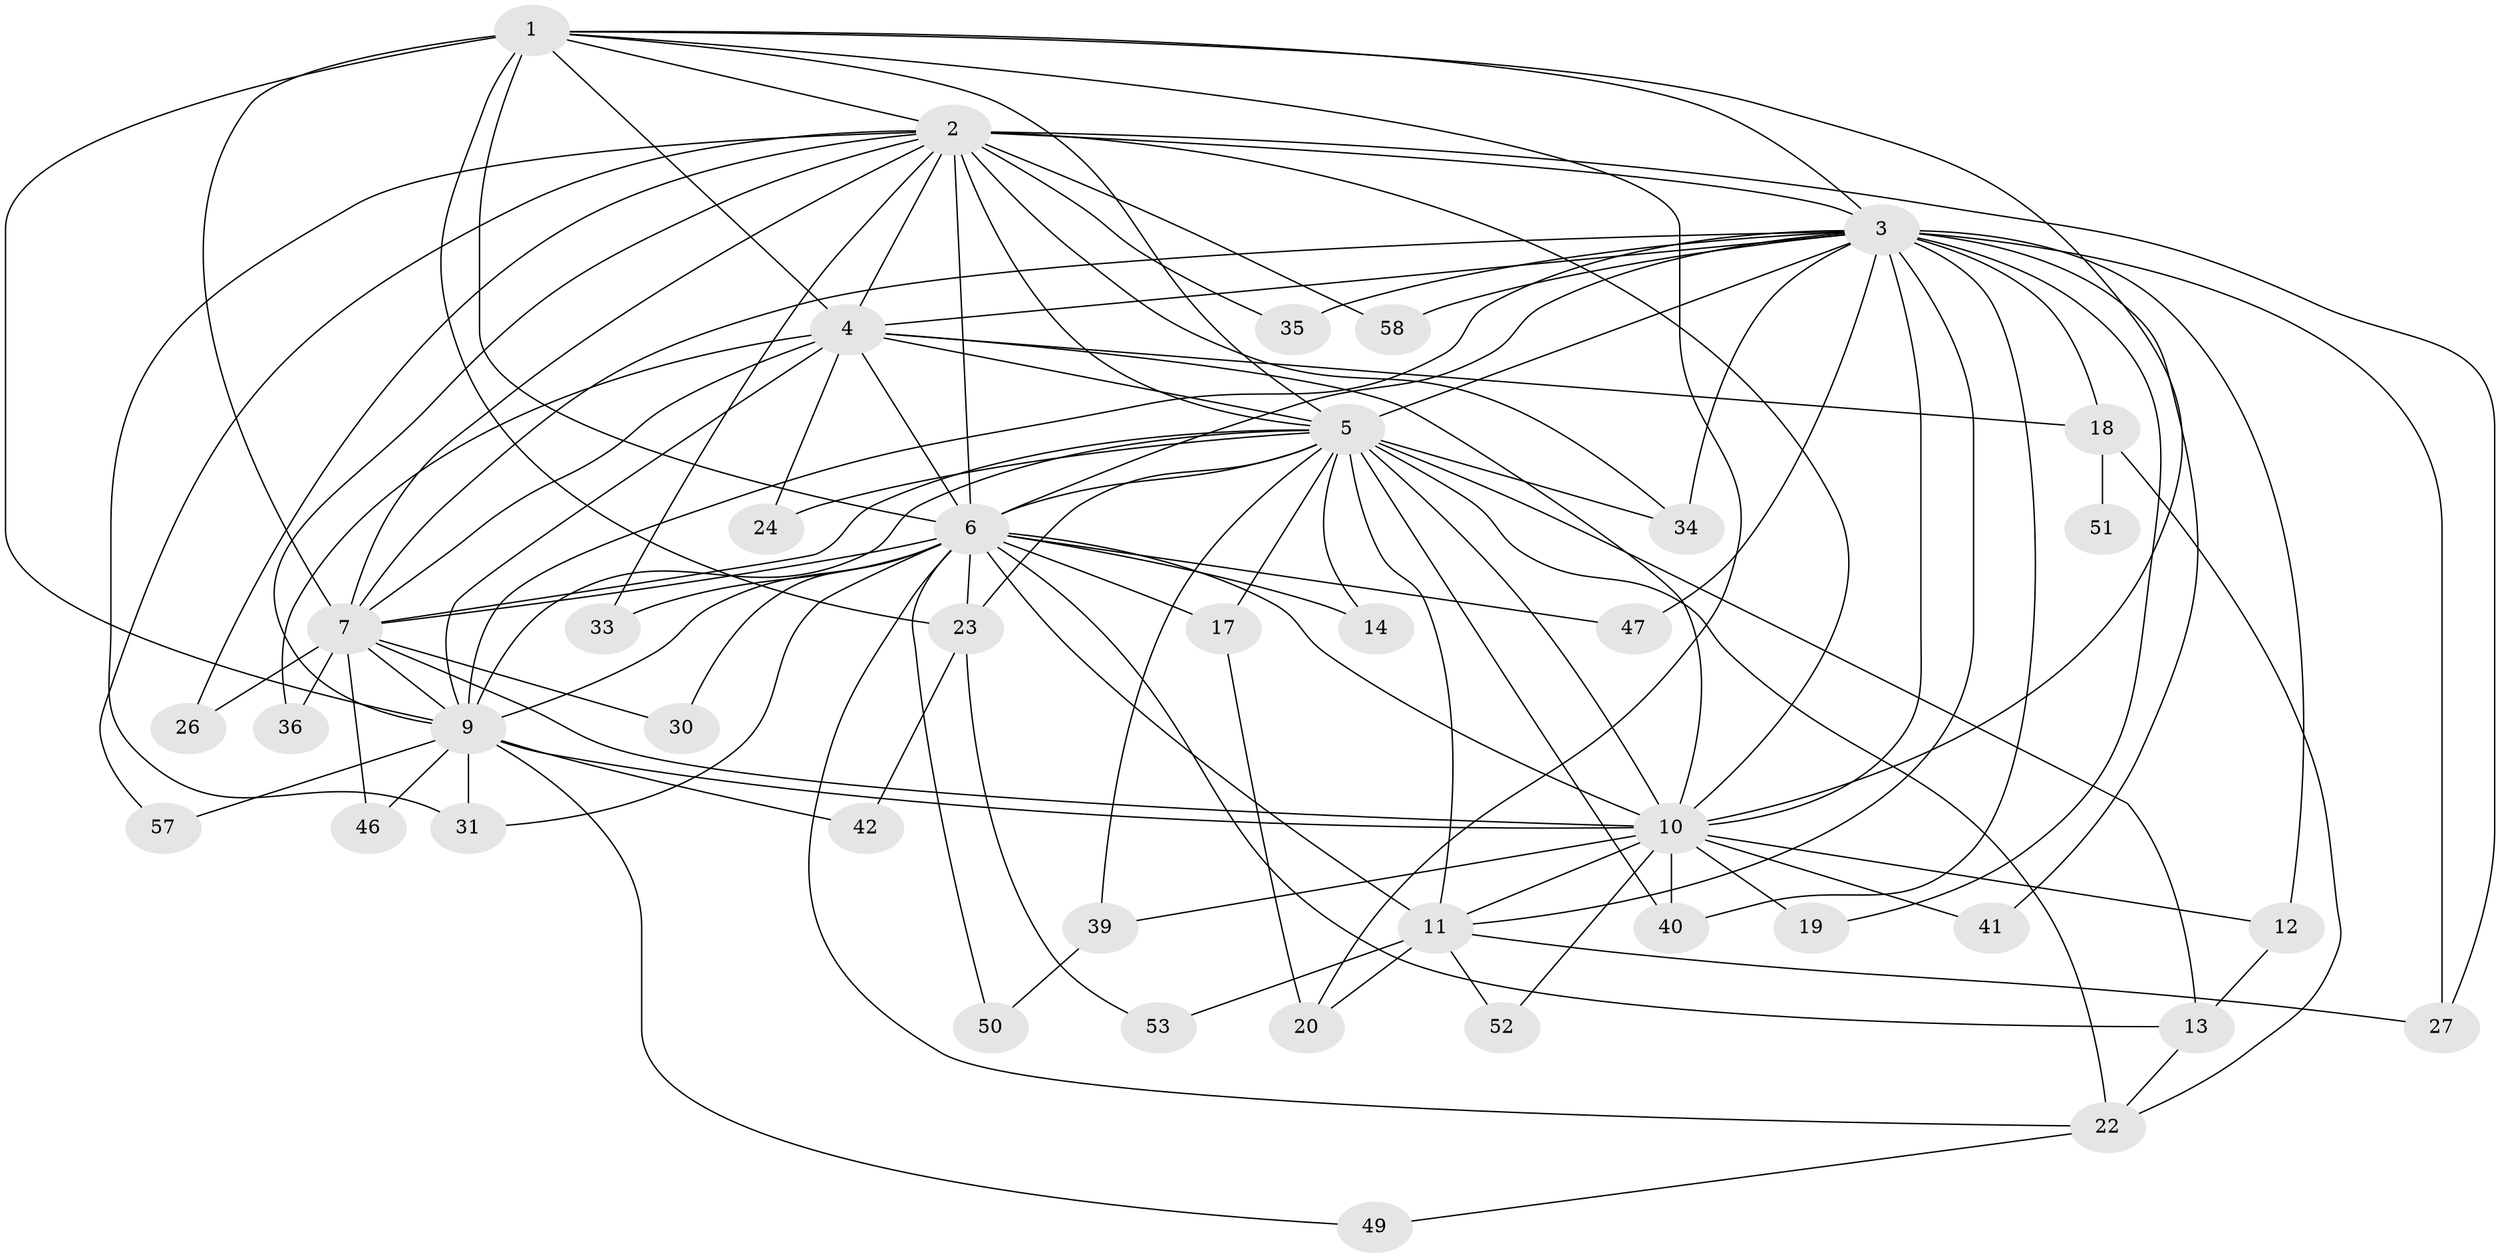 // original degree distribution, {14: 0.016666666666666666, 18: 0.016666666666666666, 21: 0.016666666666666666, 13: 0.03333333333333333, 20: 0.016666666666666666, 12: 0.016666666666666666, 19: 0.016666666666666666, 15: 0.016666666666666666, 16: 0.016666666666666666, 7: 0.016666666666666666, 3: 0.21666666666666667, 4: 0.06666666666666667, 2: 0.5166666666666667, 5: 0.016666666666666666}
// Generated by graph-tools (version 1.1) at 2025/41/03/06/25 10:41:39]
// undirected, 41 vertices, 110 edges
graph export_dot {
graph [start="1"]
  node [color=gray90,style=filled];
  1 [super="+16"];
  2 [super="+25"];
  3 [super="+44"];
  4 [super="+60"];
  5 [super="+55"];
  6 [super="+8"];
  7 [super="+15"];
  9 [super="+32"];
  10 [super="+37"];
  11 [super="+21"];
  12 [super="+54"];
  13;
  14;
  17;
  18 [super="+28"];
  19;
  20 [super="+29"];
  22 [super="+38"];
  23 [super="+48"];
  24;
  26;
  27 [super="+59"];
  30;
  31 [super="+45"];
  33;
  34 [super="+56"];
  35;
  36;
  39;
  40 [super="+43"];
  41;
  42;
  46;
  47;
  49;
  50;
  51;
  52;
  53;
  57;
  58;
  1 -- 2;
  1 -- 3;
  1 -- 4;
  1 -- 5 [weight=2];
  1 -- 6 [weight=2];
  1 -- 7 [weight=2];
  1 -- 9 [weight=2];
  1 -- 10;
  1 -- 20;
  1 -- 23;
  2 -- 3;
  2 -- 4;
  2 -- 5;
  2 -- 6 [weight=3];
  2 -- 7;
  2 -- 9;
  2 -- 10;
  2 -- 26;
  2 -- 27;
  2 -- 31;
  2 -- 33;
  2 -- 34;
  2 -- 35;
  2 -- 57;
  2 -- 58;
  3 -- 4;
  3 -- 5;
  3 -- 6 [weight=2];
  3 -- 7;
  3 -- 9;
  3 -- 10 [weight=2];
  3 -- 12;
  3 -- 18;
  3 -- 19;
  3 -- 34;
  3 -- 35;
  3 -- 40;
  3 -- 41;
  3 -- 47;
  3 -- 58;
  3 -- 27;
  3 -- 11;
  4 -- 5;
  4 -- 6 [weight=3];
  4 -- 7;
  4 -- 9;
  4 -- 10;
  4 -- 18;
  4 -- 24;
  4 -- 36;
  5 -- 6 [weight=2];
  5 -- 7;
  5 -- 9;
  5 -- 10;
  5 -- 11 [weight=2];
  5 -- 13;
  5 -- 14;
  5 -- 17;
  5 -- 23;
  5 -- 24;
  5 -- 39;
  5 -- 34;
  5 -- 40;
  5 -- 22;
  6 -- 7 [weight=2];
  6 -- 9 [weight=2];
  6 -- 10 [weight=2];
  6 -- 14;
  6 -- 22;
  6 -- 23;
  6 -- 13;
  6 -- 17;
  6 -- 30;
  6 -- 31;
  6 -- 33;
  6 -- 47;
  6 -- 50;
  6 -- 11;
  7 -- 9;
  7 -- 10;
  7 -- 26;
  7 -- 30;
  7 -- 46;
  7 -- 36;
  9 -- 10;
  9 -- 42;
  9 -- 46;
  9 -- 49;
  9 -- 57;
  9 -- 31;
  10 -- 11;
  10 -- 12;
  10 -- 19;
  10 -- 40;
  10 -- 41;
  10 -- 52;
  10 -- 39;
  11 -- 20;
  11 -- 52;
  11 -- 53;
  11 -- 27;
  12 -- 13;
  13 -- 22;
  17 -- 20;
  18 -- 51 [weight=2];
  18 -- 22;
  22 -- 49;
  23 -- 42;
  23 -- 53;
  39 -- 50;
}
